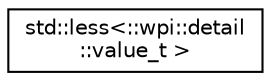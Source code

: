 digraph "Graphical Class Hierarchy"
{
  edge [fontname="Helvetica",fontsize="10",labelfontname="Helvetica",labelfontsize="10"];
  node [fontname="Helvetica",fontsize="10",shape=record];
  rankdir="LR";
  Node1 [label="std::less\<::wpi::detail\l::value_t \>",height=0.2,width=0.4,color="black", fillcolor="white", style="filled",URL="$structstd_1_1less_3_1_1wpi_1_1detail_1_1value__t_01_4.html",tooltip="specialization for std::less<value_t> "];
}
